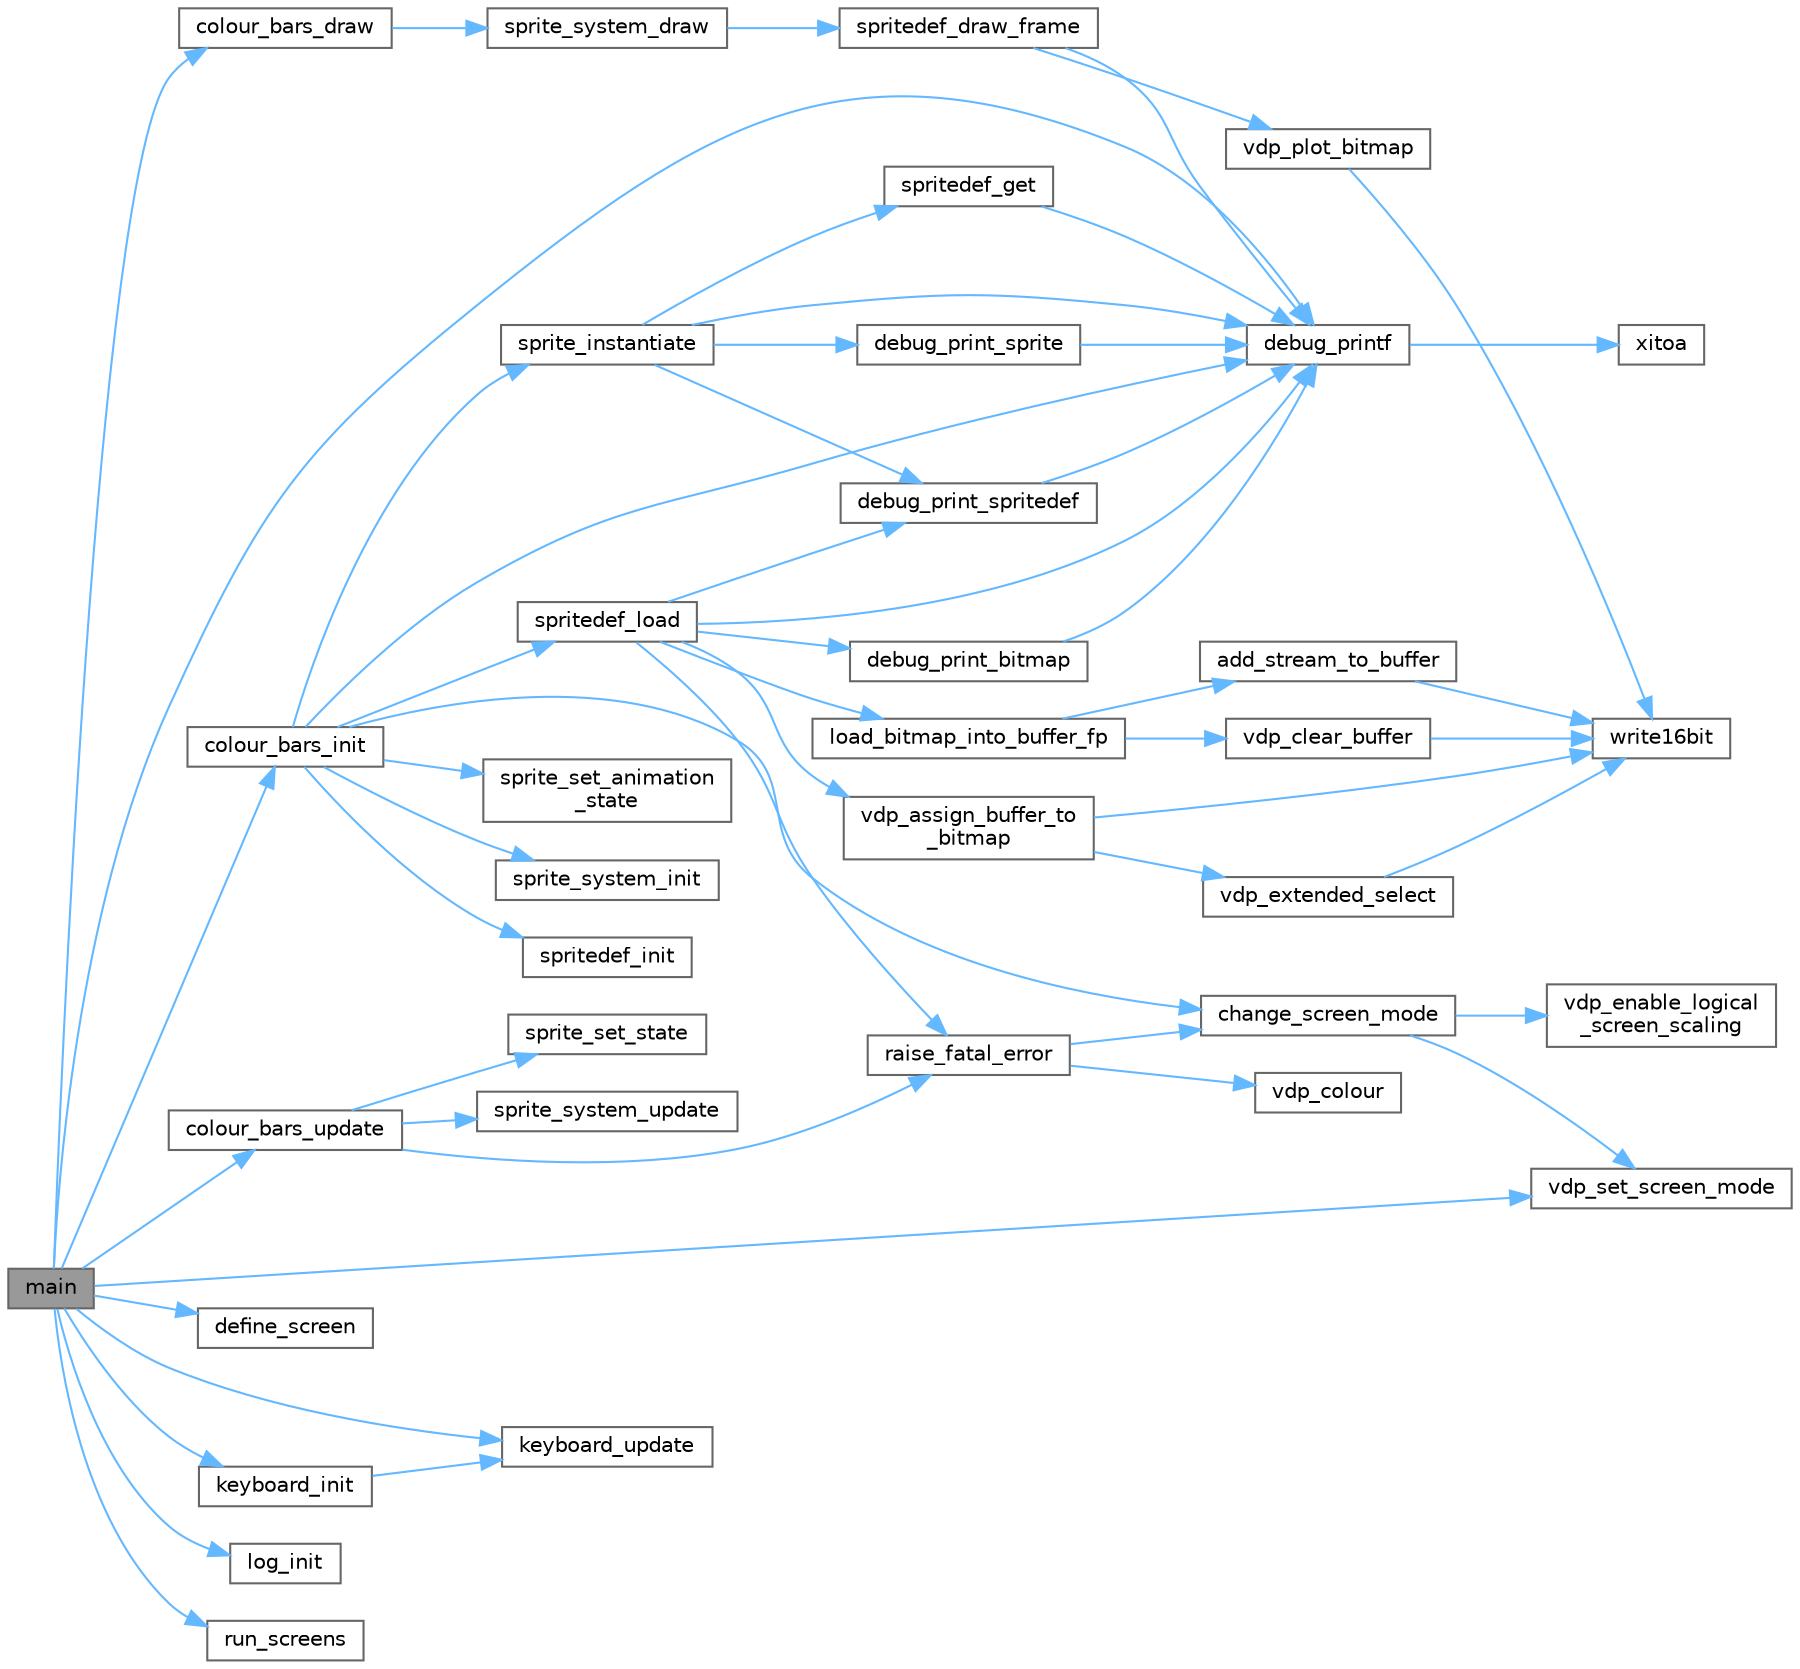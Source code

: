 digraph "main"
{
 // LATEX_PDF_SIZE
  bgcolor="transparent";
  edge [fontname=Helvetica,fontsize=10,labelfontname=Helvetica,labelfontsize=10];
  node [fontname=Helvetica,fontsize=10,shape=box,height=0.2,width=0.4];
  rankdir="LR";
  Node1 [id="Node000001",label="main",height=0.2,width=0.4,color="gray40", fillcolor="grey60", style="filled", fontcolor="black",tooltip=" "];
  Node1 -> Node2 [id="edge1_Node000001_Node000002",color="steelblue1",style="solid",tooltip=" "];
  Node2 [id="Node000002",label="colour_bars_draw",height=0.2,width=0.4,color="grey40", fillcolor="white", style="filled",URL="$colour__bars_8c.html#a8c3915a46635ab2c06bab56e915d7c8e",tooltip=" "];
  Node2 -> Node3 [id="edge2_Node000002_Node000003",color="steelblue1",style="solid",tooltip=" "];
  Node3 [id="Node000003",label="sprite_system_draw",height=0.2,width=0.4,color="grey40", fillcolor="white", style="filled",URL="$sprite_8c.html#ae5c64d48999accbf8b37bc1a22f41cd6",tooltip=" "];
  Node3 -> Node4 [id="edge3_Node000003_Node000004",color="steelblue1",style="solid",tooltip=" "];
  Node4 [id="Node000004",label="spritedef_draw_frame",height=0.2,width=0.4,color="grey40", fillcolor="white", style="filled",URL="$spritedef_8c.html#a586ef020ca5ace67c370e4c2ffd2edba",tooltip=" "];
  Node4 -> Node5 [id="edge4_Node000004_Node000005",color="steelblue1",style="solid",tooltip=" "];
  Node5 [id="Node000005",label="debug_printf",height=0.2,width=0.4,color="grey40", fillcolor="white", style="filled",URL="$debug_8c.html#a62c38c9caa26674373a77b2c8f53c68d",tooltip=" "];
  Node5 -> Node6 [id="edge5_Node000005_Node000006",color="steelblue1",style="solid",tooltip=" "];
  Node6 [id="Node000006",label="xitoa",height=0.2,width=0.4,color="grey40", fillcolor="white", style="filled",URL="$xitoa_8c.html#a07f48abaff3d03e301b7cba644a97639",tooltip="Converts an integer to another number base as a string."];
  Node4 -> Node7 [id="edge6_Node000004_Node000007",color="steelblue1",style="solid",tooltip=" "];
  Node7 [id="Node000007",label="vdp_plot_bitmap",height=0.2,width=0.4,color="grey40", fillcolor="white", style="filled",URL="$graphics_8c.html#a6307714183c020f335ec89a052b74787",tooltip="Plots a VDP bitmap to the screen."];
  Node7 -> Node8 [id="edge7_Node000007_Node000008",color="steelblue1",style="solid",tooltip=" "];
  Node8 [id="Node000008",label="write16bit",height=0.2,width=0.4,color="grey40", fillcolor="white", style="filled",URL="$utils_8c.html#ad1c403a5b0d221c03e8563f389d74b10",tooltip="Writes a 16 bit value to the VDP."];
  Node1 -> Node9 [id="edge8_Node000001_Node000009",color="steelblue1",style="solid",tooltip=" "];
  Node9 [id="Node000009",label="colour_bars_init",height=0.2,width=0.4,color="grey40", fillcolor="white", style="filled",URL="$colour__bars_8c.html#a9c0908d9b3b9927dffd249014fffdead",tooltip=" "];
  Node9 -> Node10 [id="edge9_Node000009_Node000010",color="steelblue1",style="solid",tooltip=" "];
  Node10 [id="Node000010",label="change_screen_mode",height=0.2,width=0.4,color="grey40", fillcolor="white", style="filled",URL="$screen_8c.html#a4eb2cdd7711cbbd0d1fb3e2aa6fe653b",tooltip=" "];
  Node10 -> Node11 [id="edge10_Node000010_Node000011",color="steelblue1",style="solid",tooltip=" "];
  Node11 [id="Node000011",label="vdp_enable_logical\l_screen_scaling",height=0.2,width=0.4,color="grey40", fillcolor="white", style="filled",URL="$utils_8c.html#a606aa6336a757ee6ad2f3b446252b486",tooltip="Turn logical screen scaling on and off, where 1=on and 0=off."];
  Node10 -> Node12 [id="edge11_Node000010_Node000012",color="steelblue1",style="solid",tooltip=" "];
  Node12 [id="Node000012",label="vdp_set_screen_mode",height=0.2,width=0.4,color="grey40", fillcolor="white", style="filled",URL="$utils_8c.html#a2468052f8acab5e72b4b28e161cee0d0",tooltip="Changes the current screen mode."];
  Node9 -> Node5 [id="edge12_Node000009_Node000005",color="steelblue1",style="solid",tooltip=" "];
  Node9 -> Node13 [id="edge13_Node000009_Node000013",color="steelblue1",style="solid",tooltip=" "];
  Node13 [id="Node000013",label="sprite_instantiate",height=0.2,width=0.4,color="grey40", fillcolor="white", style="filled",URL="$sprite_8c.html#abc9afcbdfcb1479313157eeba370330a",tooltip=" "];
  Node13 -> Node14 [id="edge14_Node000013_Node000014",color="steelblue1",style="solid",tooltip=" "];
  Node14 [id="Node000014",label="debug_print_sprite",height=0.2,width=0.4,color="grey40", fillcolor="white", style="filled",URL="$sprite_8c.html#ac02af1c1968e3fd616ccf577a5f677f6",tooltip=" "];
  Node14 -> Node5 [id="edge15_Node000014_Node000005",color="steelblue1",style="solid",tooltip=" "];
  Node13 -> Node15 [id="edge16_Node000013_Node000015",color="steelblue1",style="solid",tooltip=" "];
  Node15 [id="Node000015",label="debug_print_spritedef",height=0.2,width=0.4,color="grey40", fillcolor="white", style="filled",URL="$spritedef_8c.html#abf9729efab439c1876f90ea162301839",tooltip=" "];
  Node15 -> Node5 [id="edge17_Node000015_Node000005",color="steelblue1",style="solid",tooltip=" "];
  Node13 -> Node5 [id="edge18_Node000013_Node000005",color="steelblue1",style="solid",tooltip=" "];
  Node13 -> Node16 [id="edge19_Node000013_Node000016",color="steelblue1",style="solid",tooltip=" "];
  Node16 [id="Node000016",label="spritedef_get",height=0.2,width=0.4,color="grey40", fillcolor="white", style="filled",URL="$spritedef_8c.html#a1fad3f9e7b60d38d859247fed50a8282",tooltip=" "];
  Node16 -> Node5 [id="edge20_Node000016_Node000005",color="steelblue1",style="solid",tooltip=" "];
  Node9 -> Node17 [id="edge21_Node000009_Node000017",color="steelblue1",style="solid",tooltip=" "];
  Node17 [id="Node000017",label="sprite_set_animation\l_state",height=0.2,width=0.4,color="grey40", fillcolor="white", style="filled",URL="$sprite_8c.html#a848f2de506a411786f9b80883d12eb76",tooltip=" "];
  Node9 -> Node18 [id="edge22_Node000009_Node000018",color="steelblue1",style="solid",tooltip=" "];
  Node18 [id="Node000018",label="sprite_system_init",height=0.2,width=0.4,color="grey40", fillcolor="white", style="filled",URL="$sprite_8c.html#a81488510f23ee0eba3fddd8f605c4aab",tooltip=" "];
  Node9 -> Node19 [id="edge23_Node000009_Node000019",color="steelblue1",style="solid",tooltip=" "];
  Node19 [id="Node000019",label="spritedef_init",height=0.2,width=0.4,color="grey40", fillcolor="white", style="filled",URL="$spritedef_8c.html#ae5ac18d8187e29efb8445b93aee0b649",tooltip=" "];
  Node9 -> Node20 [id="edge24_Node000009_Node000020",color="steelblue1",style="solid",tooltip=" "];
  Node20 [id="Node000020",label="spritedef_load",height=0.2,width=0.4,color="grey40", fillcolor="white", style="filled",URL="$spritedef_8c.html#a32370a91d4daa047533b818be1349a59",tooltip=" "];
  Node20 -> Node21 [id="edge25_Node000020_Node000021",color="steelblue1",style="solid",tooltip=" "];
  Node21 [id="Node000021",label="debug_print_bitmap",height=0.2,width=0.4,color="grey40", fillcolor="white", style="filled",URL="$bitmaps_8c.html#a3d167a3f862e37179c73acca79022f56",tooltip=" "];
  Node21 -> Node5 [id="edge26_Node000021_Node000005",color="steelblue1",style="solid",tooltip=" "];
  Node20 -> Node15 [id="edge27_Node000020_Node000015",color="steelblue1",style="solid",tooltip=" "];
  Node20 -> Node5 [id="edge28_Node000020_Node000005",color="steelblue1",style="solid",tooltip=" "];
  Node20 -> Node22 [id="edge29_Node000020_Node000022",color="steelblue1",style="solid",tooltip=" "];
  Node22 [id="Node000022",label="load_bitmap_into_buffer_fp",height=0.2,width=0.4,color="grey40", fillcolor="white", style="filled",URL="$bitmaps_8c.html#a2524fe59bb1e40bdcd8b1bd65faf8284",tooltip=" "];
  Node22 -> Node23 [id="edge30_Node000022_Node000023",color="steelblue1",style="solid",tooltip=" "];
  Node23 [id="Node000023",label="add_stream_to_buffer",height=0.2,width=0.4,color="grey40", fillcolor="white", style="filled",URL="$buffers_8c.html#a47b28a2c359716782ca4299f96b83a28",tooltip="Writes data to a buffer."];
  Node23 -> Node8 [id="edge31_Node000023_Node000008",color="steelblue1",style="solid",tooltip=" "];
  Node22 -> Node24 [id="edge32_Node000022_Node000024",color="steelblue1",style="solid",tooltip=" "];
  Node24 [id="Node000024",label="vdp_clear_buffer",height=0.2,width=0.4,color="grey40", fillcolor="white", style="filled",URL="$buffers_8c.html#a2b6d1a72527a28e9a3689130b852ddad",tooltip="Clear the buffer with the given ID."];
  Node24 -> Node8 [id="edge33_Node000024_Node000008",color="steelblue1",style="solid",tooltip=" "];
  Node20 -> Node25 [id="edge34_Node000020_Node000025",color="steelblue1",style="solid",tooltip=" "];
  Node25 [id="Node000025",label="raise_fatal_error",height=0.2,width=0.4,color="grey40", fillcolor="white", style="filled",URL="$error_8c.html#a02a6947e6c74d99d2a9d4cc03a122968",tooltip=" "];
  Node25 -> Node10 [id="edge35_Node000025_Node000010",color="steelblue1",style="solid",tooltip=" "];
  Node25 -> Node26 [id="edge36_Node000025_Node000026",color="steelblue1",style="solid",tooltip=" "];
  Node26 [id="Node000026",label="vdp_colour",height=0.2,width=0.4,color="grey40", fillcolor="white", style="filled",URL="$utils_8c.html#ae9960bce2205e56728ef713d34a40206",tooltip="Changes the text colour."];
  Node20 -> Node27 [id="edge37_Node000020_Node000027",color="steelblue1",style="solid",tooltip=" "];
  Node27 [id="Node000027",label="vdp_assign_buffer_to\l_bitmap",height=0.2,width=0.4,color="grey40", fillcolor="white", style="filled",URL="$bitmaps_8c.html#a08f9873e481adb7aa8d93000f7166b1d",tooltip=" "];
  Node27 -> Node28 [id="edge38_Node000027_Node000028",color="steelblue1",style="solid",tooltip=" "];
  Node28 [id="Node000028",label="vdp_extended_select",height=0.2,width=0.4,color="grey40", fillcolor="white", style="filled",URL="$buffers_8c.html#a49b72cc5962e1b043e656f531e1424e9",tooltip=" "];
  Node28 -> Node8 [id="edge39_Node000028_Node000008",color="steelblue1",style="solid",tooltip=" "];
  Node27 -> Node8 [id="edge40_Node000027_Node000008",color="steelblue1",style="solid",tooltip=" "];
  Node1 -> Node29 [id="edge41_Node000001_Node000029",color="steelblue1",style="solid",tooltip=" "];
  Node29 [id="Node000029",label="colour_bars_update",height=0.2,width=0.4,color="grey40", fillcolor="white", style="filled",URL="$colour__bars_8c.html#ab2afa57f6df3d6fad304695e2c6f9e63",tooltip=" "];
  Node29 -> Node25 [id="edge42_Node000029_Node000025",color="steelblue1",style="solid",tooltip=" "];
  Node29 -> Node30 [id="edge43_Node000029_Node000030",color="steelblue1",style="solid",tooltip=" "];
  Node30 [id="Node000030",label="sprite_set_state",height=0.2,width=0.4,color="grey40", fillcolor="white", style="filled",URL="$sprite_8c.html#a194d321f88b5c9a8c830172d8caed89c",tooltip=" "];
  Node29 -> Node31 [id="edge44_Node000029_Node000031",color="steelblue1",style="solid",tooltip=" "];
  Node31 [id="Node000031",label="sprite_system_update",height=0.2,width=0.4,color="grey40", fillcolor="white", style="filled",URL="$sprite_8c.html#a3b3bdcc8ac3999715adbcf3203fac1f9",tooltip=" "];
  Node1 -> Node5 [id="edge45_Node000001_Node000005",color="steelblue1",style="solid",tooltip=" "];
  Node1 -> Node32 [id="edge46_Node000001_Node000032",color="steelblue1",style="solid",tooltip=" "];
  Node32 [id="Node000032",label="define_screen",height=0.2,width=0.4,color="grey40", fillcolor="white", style="filled",URL="$screen_8c.html#a3e60acd7192fba1d2dcf0dd167afd8b8",tooltip=" "];
  Node1 -> Node33 [id="edge47_Node000001_Node000033",color="steelblue1",style="solid",tooltip=" "];
  Node33 [id="Node000033",label="keyboard_init",height=0.2,width=0.4,color="grey40", fillcolor="white", style="filled",URL="$keyboard_8c.html#aaeb4e4a3c4813ee1efc6b98bba9ec781",tooltip="Updates the pointer to the MOS keyboard map."];
  Node33 -> Node34 [id="edge48_Node000033_Node000034",color="steelblue1",style="solid",tooltip=" "];
  Node34 [id="Node000034",label="keyboard_update",height=0.2,width=0.4,color="grey40", fillcolor="white", style="filled",URL="$keyboard_8c.html#a6bcd625c19ec94a2ea79cd6fe4f4d673",tooltip="Sets up the keystates arrays."];
  Node1 -> Node34 [id="edge49_Node000001_Node000034",color="steelblue1",style="solid",tooltip=" "];
  Node1 -> Node35 [id="edge50_Node000001_Node000035",color="steelblue1",style="solid",tooltip=" "];
  Node35 [id="Node000035",label="log_init",height=0.2,width=0.4,color="grey40", fillcolor="white", style="filled",URL="$debug_8c.html#a40d9885a85bf94d787b850a7f34ab750",tooltip=" "];
  Node1 -> Node36 [id="edge51_Node000001_Node000036",color="steelblue1",style="solid",tooltip=" "];
  Node36 [id="Node000036",label="run_screens",height=0.2,width=0.4,color="grey40", fillcolor="white", style="filled",URL="$screen_8c.html#ad0a0d65fe13242143deb13586e5bc7f4",tooltip=" "];
  Node1 -> Node12 [id="edge52_Node000001_Node000012",color="steelblue1",style="solid",tooltip=" "];
}
